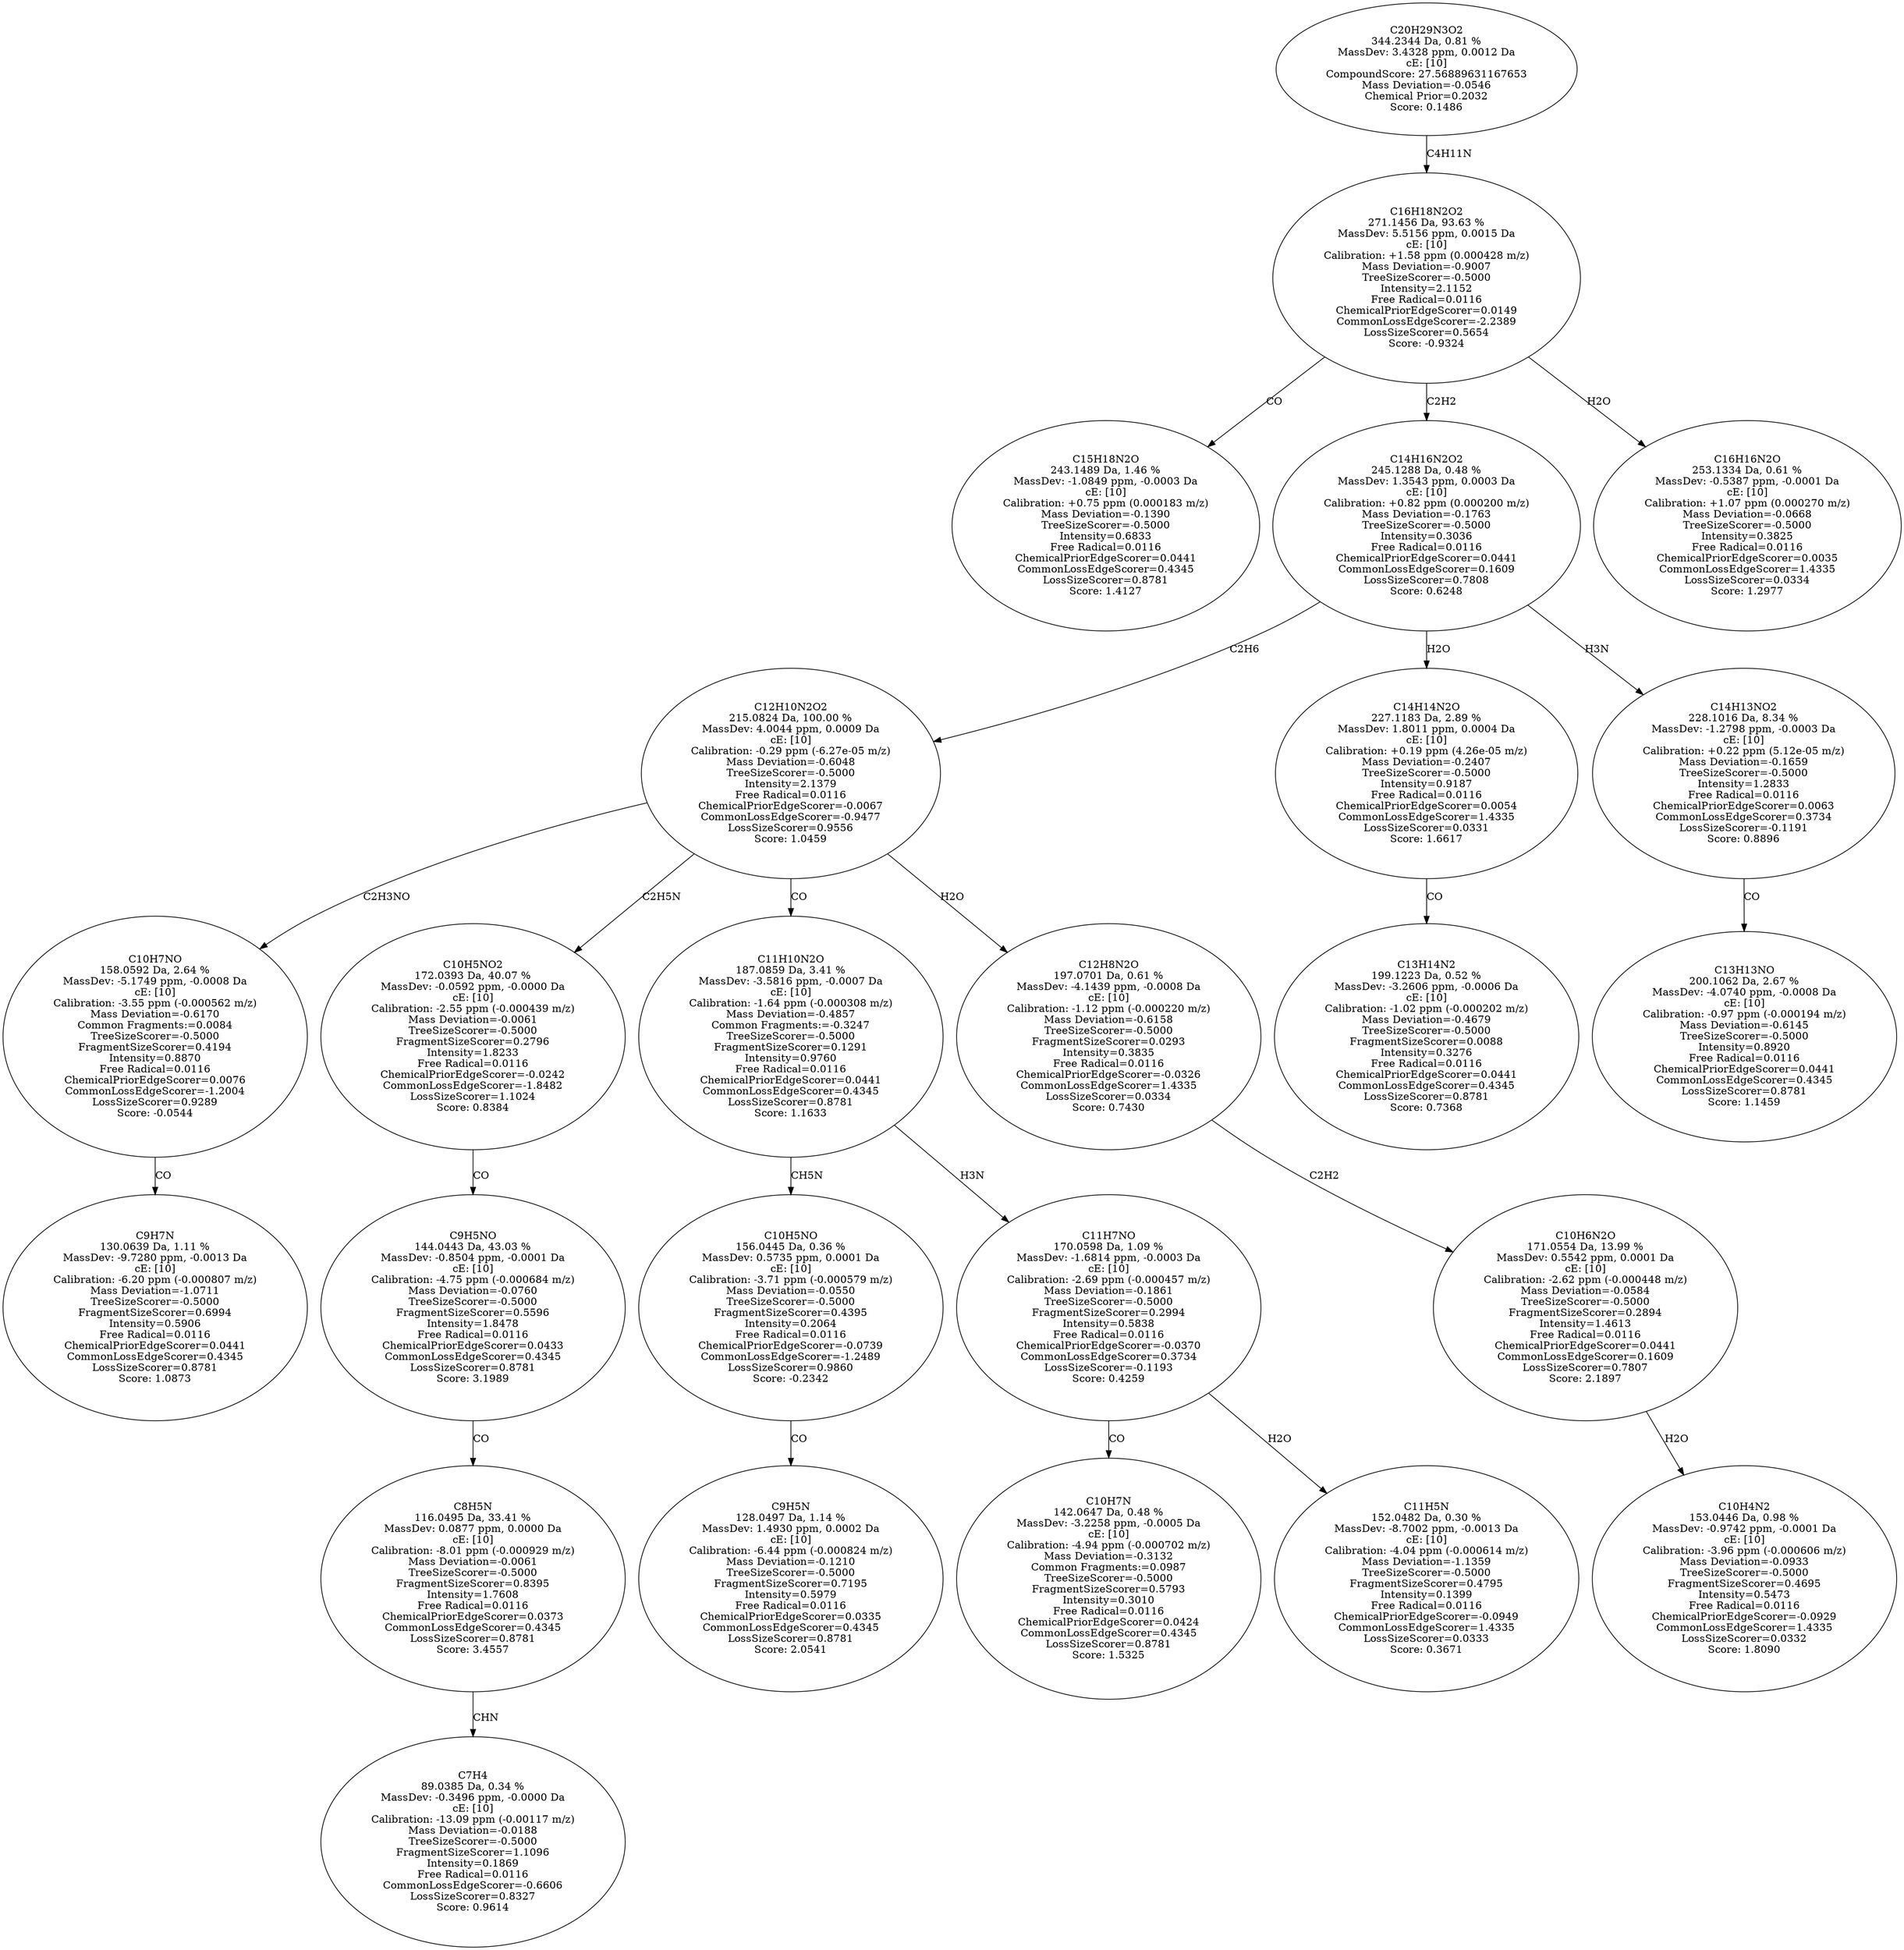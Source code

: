 strict digraph {
v1 [label="C15H18N2O\n243.1489 Da, 1.46 %\nMassDev: -1.0849 ppm, -0.0003 Da\ncE: [10]\nCalibration: +0.75 ppm (0.000183 m/z)\nMass Deviation=-0.1390\nTreeSizeScorer=-0.5000\nIntensity=0.6833\nFree Radical=0.0116\nChemicalPriorEdgeScorer=0.0441\nCommonLossEdgeScorer=0.4345\nLossSizeScorer=0.8781\nScore: 1.4127"];
v2 [label="C9H7N\n130.0639 Da, 1.11 %\nMassDev: -9.7280 ppm, -0.0013 Da\ncE: [10]\nCalibration: -6.20 ppm (-0.000807 m/z)\nMass Deviation=-1.0711\nTreeSizeScorer=-0.5000\nFragmentSizeScorer=0.6994\nIntensity=0.5906\nFree Radical=0.0116\nChemicalPriorEdgeScorer=0.0441\nCommonLossEdgeScorer=0.4345\nLossSizeScorer=0.8781\nScore: 1.0873"];
v3 [label="C10H7NO\n158.0592 Da, 2.64 %\nMassDev: -5.1749 ppm, -0.0008 Da\ncE: [10]\nCalibration: -3.55 ppm (-0.000562 m/z)\nMass Deviation=-0.6170\nCommon Fragments:=0.0084\nTreeSizeScorer=-0.5000\nFragmentSizeScorer=0.4194\nIntensity=0.8870\nFree Radical=0.0116\nChemicalPriorEdgeScorer=0.0076\nCommonLossEdgeScorer=-1.2004\nLossSizeScorer=0.9289\nScore: -0.0544"];
v4 [label="C7H4\n89.0385 Da, 0.34 %\nMassDev: -0.3496 ppm, -0.0000 Da\ncE: [10]\nCalibration: -13.09 ppm (-0.00117 m/z)\nMass Deviation=-0.0188\nTreeSizeScorer=-0.5000\nFragmentSizeScorer=1.1096\nIntensity=0.1869\nFree Radical=0.0116\nCommonLossEdgeScorer=-0.6606\nLossSizeScorer=0.8327\nScore: 0.9614"];
v5 [label="C8H5N\n116.0495 Da, 33.41 %\nMassDev: 0.0877 ppm, 0.0000 Da\ncE: [10]\nCalibration: -8.01 ppm (-0.000929 m/z)\nMass Deviation=-0.0061\nTreeSizeScorer=-0.5000\nFragmentSizeScorer=0.8395\nIntensity=1.7608\nFree Radical=0.0116\nChemicalPriorEdgeScorer=0.0373\nCommonLossEdgeScorer=0.4345\nLossSizeScorer=0.8781\nScore: 3.4557"];
v6 [label="C9H5NO\n144.0443 Da, 43.03 %\nMassDev: -0.8504 ppm, -0.0001 Da\ncE: [10]\nCalibration: -4.75 ppm (-0.000684 m/z)\nMass Deviation=-0.0760\nTreeSizeScorer=-0.5000\nFragmentSizeScorer=0.5596\nIntensity=1.8478\nFree Radical=0.0116\nChemicalPriorEdgeScorer=0.0433\nCommonLossEdgeScorer=0.4345\nLossSizeScorer=0.8781\nScore: 3.1989"];
v7 [label="C10H5NO2\n172.0393 Da, 40.07 %\nMassDev: -0.0592 ppm, -0.0000 Da\ncE: [10]\nCalibration: -2.55 ppm (-0.000439 m/z)\nMass Deviation=-0.0061\nTreeSizeScorer=-0.5000\nFragmentSizeScorer=0.2796\nIntensity=1.8233\nFree Radical=0.0116\nChemicalPriorEdgeScorer=-0.0242\nCommonLossEdgeScorer=-1.8482\nLossSizeScorer=1.1024\nScore: 0.8384"];
v8 [label="C9H5N\n128.0497 Da, 1.14 %\nMassDev: 1.4930 ppm, 0.0002 Da\ncE: [10]\nCalibration: -6.44 ppm (-0.000824 m/z)\nMass Deviation=-0.1210\nTreeSizeScorer=-0.5000\nFragmentSizeScorer=0.7195\nIntensity=0.5979\nFree Radical=0.0116\nChemicalPriorEdgeScorer=0.0335\nCommonLossEdgeScorer=0.4345\nLossSizeScorer=0.8781\nScore: 2.0541"];
v9 [label="C10H5NO\n156.0445 Da, 0.36 %\nMassDev: 0.5735 ppm, 0.0001 Da\ncE: [10]\nCalibration: -3.71 ppm (-0.000579 m/z)\nMass Deviation=-0.0550\nTreeSizeScorer=-0.5000\nFragmentSizeScorer=0.4395\nIntensity=0.2064\nFree Radical=0.0116\nChemicalPriorEdgeScorer=-0.0739\nCommonLossEdgeScorer=-1.2489\nLossSizeScorer=0.9860\nScore: -0.2342"];
v10 [label="C10H7N\n142.0647 Da, 0.48 %\nMassDev: -3.2258 ppm, -0.0005 Da\ncE: [10]\nCalibration: -4.94 ppm (-0.000702 m/z)\nMass Deviation=-0.3132\nCommon Fragments:=0.0987\nTreeSizeScorer=-0.5000\nFragmentSizeScorer=0.5793\nIntensity=0.3010\nFree Radical=0.0116\nChemicalPriorEdgeScorer=0.0424\nCommonLossEdgeScorer=0.4345\nLossSizeScorer=0.8781\nScore: 1.5325"];
v11 [label="C11H5N\n152.0482 Da, 0.30 %\nMassDev: -8.7002 ppm, -0.0013 Da\ncE: [10]\nCalibration: -4.04 ppm (-0.000614 m/z)\nMass Deviation=-1.1359\nTreeSizeScorer=-0.5000\nFragmentSizeScorer=0.4795\nIntensity=0.1399\nFree Radical=0.0116\nChemicalPriorEdgeScorer=-0.0949\nCommonLossEdgeScorer=1.4335\nLossSizeScorer=0.0333\nScore: 0.3671"];
v12 [label="C11H7NO\n170.0598 Da, 1.09 %\nMassDev: -1.6814 ppm, -0.0003 Da\ncE: [10]\nCalibration: -2.69 ppm (-0.000457 m/z)\nMass Deviation=-0.1861\nTreeSizeScorer=-0.5000\nFragmentSizeScorer=0.2994\nIntensity=0.5838\nFree Radical=0.0116\nChemicalPriorEdgeScorer=-0.0370\nCommonLossEdgeScorer=0.3734\nLossSizeScorer=-0.1193\nScore: 0.4259"];
v13 [label="C11H10N2O\n187.0859 Da, 3.41 %\nMassDev: -3.5816 ppm, -0.0007 Da\ncE: [10]\nCalibration: -1.64 ppm (-0.000308 m/z)\nMass Deviation=-0.4857\nCommon Fragments:=-0.3247\nTreeSizeScorer=-0.5000\nFragmentSizeScorer=0.1291\nIntensity=0.9760\nFree Radical=0.0116\nChemicalPriorEdgeScorer=0.0441\nCommonLossEdgeScorer=0.4345\nLossSizeScorer=0.8781\nScore: 1.1633"];
v14 [label="C10H4N2\n153.0446 Da, 0.98 %\nMassDev: -0.9742 ppm, -0.0001 Da\ncE: [10]\nCalibration: -3.96 ppm (-0.000606 m/z)\nMass Deviation=-0.0933\nTreeSizeScorer=-0.5000\nFragmentSizeScorer=0.4695\nIntensity=0.5473\nFree Radical=0.0116\nChemicalPriorEdgeScorer=-0.0929\nCommonLossEdgeScorer=1.4335\nLossSizeScorer=0.0332\nScore: 1.8090"];
v15 [label="C10H6N2O\n171.0554 Da, 13.99 %\nMassDev: 0.5542 ppm, 0.0001 Da\ncE: [10]\nCalibration: -2.62 ppm (-0.000448 m/z)\nMass Deviation=-0.0584\nTreeSizeScorer=-0.5000\nFragmentSizeScorer=0.2894\nIntensity=1.4613\nFree Radical=0.0116\nChemicalPriorEdgeScorer=0.0441\nCommonLossEdgeScorer=0.1609\nLossSizeScorer=0.7807\nScore: 2.1897"];
v16 [label="C12H8N2O\n197.0701 Da, 0.61 %\nMassDev: -4.1439 ppm, -0.0008 Da\ncE: [10]\nCalibration: -1.12 ppm (-0.000220 m/z)\nMass Deviation=-0.6158\nTreeSizeScorer=-0.5000\nFragmentSizeScorer=0.0293\nIntensity=0.3835\nFree Radical=0.0116\nChemicalPriorEdgeScorer=-0.0326\nCommonLossEdgeScorer=1.4335\nLossSizeScorer=0.0334\nScore: 0.7430"];
v17 [label="C12H10N2O2\n215.0824 Da, 100.00 %\nMassDev: 4.0044 ppm, 0.0009 Da\ncE: [10]\nCalibration: -0.29 ppm (-6.27e-05 m/z)\nMass Deviation=-0.6048\nTreeSizeScorer=-0.5000\nIntensity=2.1379\nFree Radical=0.0116\nChemicalPriorEdgeScorer=-0.0067\nCommonLossEdgeScorer=-0.9477\nLossSizeScorer=0.9556\nScore: 1.0459"];
v18 [label="C13H14N2\n199.1223 Da, 0.52 %\nMassDev: -3.2606 ppm, -0.0006 Da\ncE: [10]\nCalibration: -1.02 ppm (-0.000202 m/z)\nMass Deviation=-0.4679\nTreeSizeScorer=-0.5000\nFragmentSizeScorer=0.0088\nIntensity=0.3276\nFree Radical=0.0116\nChemicalPriorEdgeScorer=0.0441\nCommonLossEdgeScorer=0.4345\nLossSizeScorer=0.8781\nScore: 0.7368"];
v19 [label="C14H14N2O\n227.1183 Da, 2.89 %\nMassDev: 1.8011 ppm, 0.0004 Da\ncE: [10]\nCalibration: +0.19 ppm (4.26e-05 m/z)\nMass Deviation=-0.2407\nTreeSizeScorer=-0.5000\nIntensity=0.9187\nFree Radical=0.0116\nChemicalPriorEdgeScorer=0.0054\nCommonLossEdgeScorer=1.4335\nLossSizeScorer=0.0331\nScore: 1.6617"];
v20 [label="C13H13NO\n200.1062 Da, 2.67 %\nMassDev: -4.0740 ppm, -0.0008 Da\ncE: [10]\nCalibration: -0.97 ppm (-0.000194 m/z)\nMass Deviation=-0.6145\nTreeSizeScorer=-0.5000\nIntensity=0.8920\nFree Radical=0.0116\nChemicalPriorEdgeScorer=0.0441\nCommonLossEdgeScorer=0.4345\nLossSizeScorer=0.8781\nScore: 1.1459"];
v21 [label="C14H13NO2\n228.1016 Da, 8.34 %\nMassDev: -1.2798 ppm, -0.0003 Da\ncE: [10]\nCalibration: +0.22 ppm (5.12e-05 m/z)\nMass Deviation=-0.1659\nTreeSizeScorer=-0.5000\nIntensity=1.2833\nFree Radical=0.0116\nChemicalPriorEdgeScorer=0.0063\nCommonLossEdgeScorer=0.3734\nLossSizeScorer=-0.1191\nScore: 0.8896"];
v22 [label="C14H16N2O2\n245.1288 Da, 0.48 %\nMassDev: 1.3543 ppm, 0.0003 Da\ncE: [10]\nCalibration: +0.82 ppm (0.000200 m/z)\nMass Deviation=-0.1763\nTreeSizeScorer=-0.5000\nIntensity=0.3036\nFree Radical=0.0116\nChemicalPriorEdgeScorer=0.0441\nCommonLossEdgeScorer=0.1609\nLossSizeScorer=0.7808\nScore: 0.6248"];
v23 [label="C16H16N2O\n253.1334 Da, 0.61 %\nMassDev: -0.5387 ppm, -0.0001 Da\ncE: [10]\nCalibration: +1.07 ppm (0.000270 m/z)\nMass Deviation=-0.0668\nTreeSizeScorer=-0.5000\nIntensity=0.3825\nFree Radical=0.0116\nChemicalPriorEdgeScorer=0.0035\nCommonLossEdgeScorer=1.4335\nLossSizeScorer=0.0334\nScore: 1.2977"];
v24 [label="C16H18N2O2\n271.1456 Da, 93.63 %\nMassDev: 5.5156 ppm, 0.0015 Da\ncE: [10]\nCalibration: +1.58 ppm (0.000428 m/z)\nMass Deviation=-0.9007\nTreeSizeScorer=-0.5000\nIntensity=2.1152\nFree Radical=0.0116\nChemicalPriorEdgeScorer=0.0149\nCommonLossEdgeScorer=-2.2389\nLossSizeScorer=0.5654\nScore: -0.9324"];
v25 [label="C20H29N3O2\n344.2344 Da, 0.81 %\nMassDev: 3.4328 ppm, 0.0012 Da\ncE: [10]\nCompoundScore: 27.56889631167653\nMass Deviation=-0.0546\nChemical Prior=0.2032\nScore: 0.1486"];
v24 -> v1 [label="CO"];
v3 -> v2 [label="CO"];
v17 -> v3 [label="C2H3NO"];
v5 -> v4 [label="CHN"];
v6 -> v5 [label="CO"];
v7 -> v6 [label="CO"];
v17 -> v7 [label="C2H5N"];
v9 -> v8 [label="CO"];
v13 -> v9 [label="CH5N"];
v12 -> v10 [label="CO"];
v12 -> v11 [label="H2O"];
v13 -> v12 [label="H3N"];
v17 -> v13 [label="CO"];
v15 -> v14 [label="H2O"];
v16 -> v15 [label="C2H2"];
v17 -> v16 [label="H2O"];
v22 -> v17 [label="C2H6"];
v19 -> v18 [label="CO"];
v22 -> v19 [label="H2O"];
v21 -> v20 [label="CO"];
v22 -> v21 [label="H3N"];
v24 -> v22 [label="C2H2"];
v24 -> v23 [label="H2O"];
v25 -> v24 [label="C4H11N"];
}